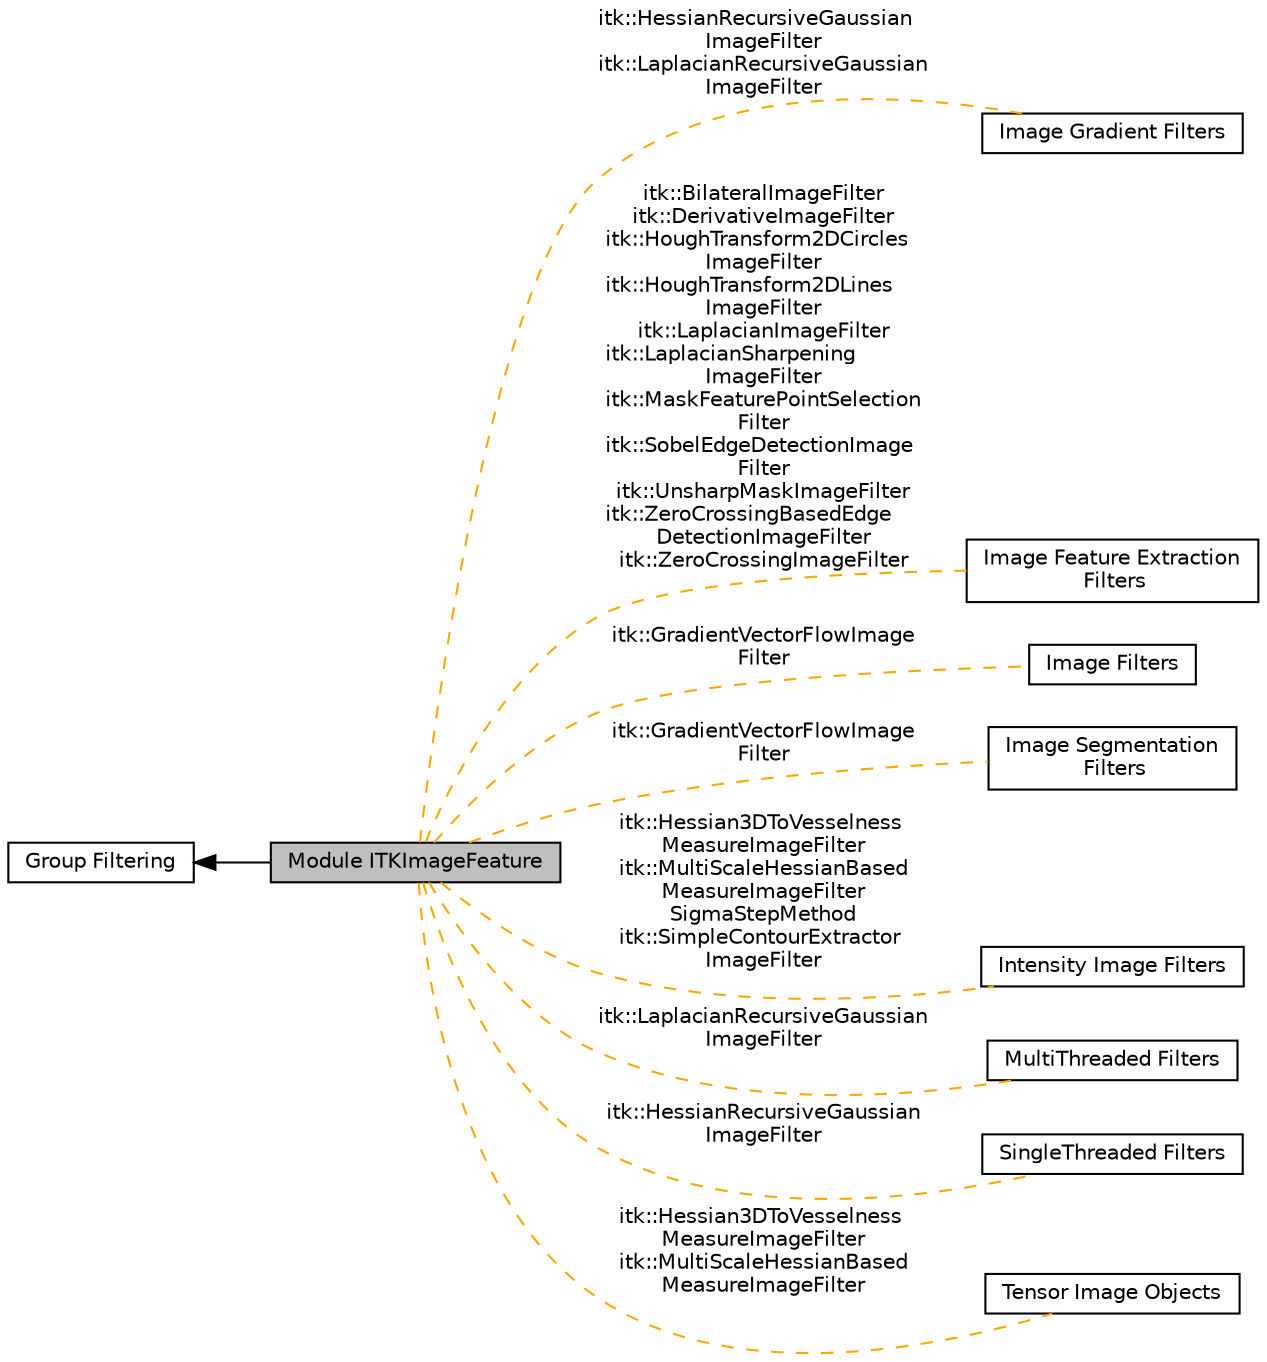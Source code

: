 digraph "Module ITKImageFeature"
{
  edge [fontname="Helvetica",fontsize="10",labelfontname="Helvetica",labelfontsize="10"];
  node [fontname="Helvetica",fontsize="10",shape=box];
  rankdir=LR;
  Node8 [label="Image Gradient Filters",height=0.2,width=0.4,color="black", fillcolor="white", style="filled",URL="$group__GradientFilters.html",tooltip=" "];
  Node2 [label="Group Filtering",height=0.2,width=0.4,color="black", fillcolor="white", style="filled",URL="$group__Group-Filtering.html",tooltip=" "];
  Node1 [label="Module ITKImageFeature",height=0.2,width=0.4,color="black", fillcolor="grey75", style="filled", fontcolor="black",tooltip=" "];
  Node3 [label="Image Feature Extraction\l Filters",height=0.2,width=0.4,color="black", fillcolor="white", style="filled",URL="$group__ImageFeatureExtraction.html",tooltip=" "];
  Node4 [label="Image Filters",height=0.2,width=0.4,color="black", fillcolor="white", style="filled",URL="$group__ImageFilters.html",tooltip=" "];
  Node5 [label="Image Segmentation\l Filters",height=0.2,width=0.4,color="black", fillcolor="white", style="filled",URL="$group__ImageSegmentation.html",tooltip=" "];
  Node6 [label="Intensity Image Filters",height=0.2,width=0.4,color="black", fillcolor="white", style="filled",URL="$group__IntensityImageFilters.html",tooltip=" "];
  Node10 [label="MultiThreaded Filters",height=0.2,width=0.4,color="black", fillcolor="white", style="filled",URL="$group__MultiThreaded.html",tooltip=" "];
  Node9 [label="SingleThreaded Filters",height=0.2,width=0.4,color="black", fillcolor="white", style="filled",URL="$group__SingleThreaded.html",tooltip=" "];
  Node7 [label="Tensor Image Objects",height=0.2,width=0.4,color="black", fillcolor="white", style="filled",URL="$group__TensorObjects.html",tooltip=" "];
  Node2->Node1 [shape=plaintext, dir="back", style="solid"];
  Node1->Node3 [shape=plaintext, label="itk::BilateralImageFilter\nitk::DerivativeImageFilter\nitk::HoughTransform2DCircles\lImageFilter\nitk::HoughTransform2DLines\lImageFilter\nitk::LaplacianImageFilter\nitk::LaplacianSharpening\lImageFilter\nitk::MaskFeaturePointSelection\lFilter\nitk::SobelEdgeDetectionImage\lFilter\nitk::UnsharpMaskImageFilter\nitk::ZeroCrossingBasedEdge\lDetectionImageFilter\nitk::ZeroCrossingImageFilter", color="orange", dir="none", style="dashed"];
  Node1->Node4 [shape=plaintext, label="itk::GradientVectorFlowImage\lFilter", color="orange", dir="none", style="dashed"];
  Node1->Node5 [shape=plaintext, label="itk::GradientVectorFlowImage\lFilter", color="orange", dir="none", style="dashed"];
  Node1->Node6 [shape=plaintext, label="itk::Hessian3DToVesselness\lMeasureImageFilter\nitk::MultiScaleHessianBased\lMeasureImageFilter\nSigmaStepMethod\nitk::SimpleContourExtractor\lImageFilter", color="orange", dir="none", style="dashed"];
  Node1->Node7 [shape=plaintext, label="itk::Hessian3DToVesselness\lMeasureImageFilter\nitk::MultiScaleHessianBased\lMeasureImageFilter", color="orange", dir="none", style="dashed"];
  Node1->Node8 [shape=plaintext, label="itk::HessianRecursiveGaussian\lImageFilter\nitk::LaplacianRecursiveGaussian\lImageFilter", color="orange", dir="none", style="dashed"];
  Node1->Node9 [shape=plaintext, label="itk::HessianRecursiveGaussian\lImageFilter", color="orange", dir="none", style="dashed"];
  Node1->Node10 [shape=plaintext, label="itk::LaplacianRecursiveGaussian\lImageFilter", color="orange", dir="none", style="dashed"];
}
